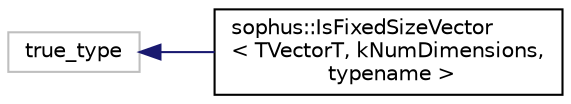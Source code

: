 digraph "Graphical Class Hierarchy"
{
 // LATEX_PDF_SIZE
  edge [fontname="Helvetica",fontsize="10",labelfontname="Helvetica",labelfontsize="10"];
  node [fontname="Helvetica",fontsize="10",shape=record];
  rankdir="LR";
  Node8 [label="true_type",height=0.2,width=0.4,color="grey75", fillcolor="white", style="filled",tooltip=" "];
  Node8 -> Node0 [dir="back",color="midnightblue",fontsize="10",style="solid",fontname="Helvetica"];
  Node0 [label="sophus::IsFixedSizeVector\l\< TVectorT, kNumDimensions,\l typename \>",height=0.2,width=0.4,color="black", fillcolor="white", style="filled",URL="$structsophus_1_1_is_fixed_size_vector.html",tooltip="If the Vector type is of fixed size, then IsFixedSizeVector::value will be true."];
}
